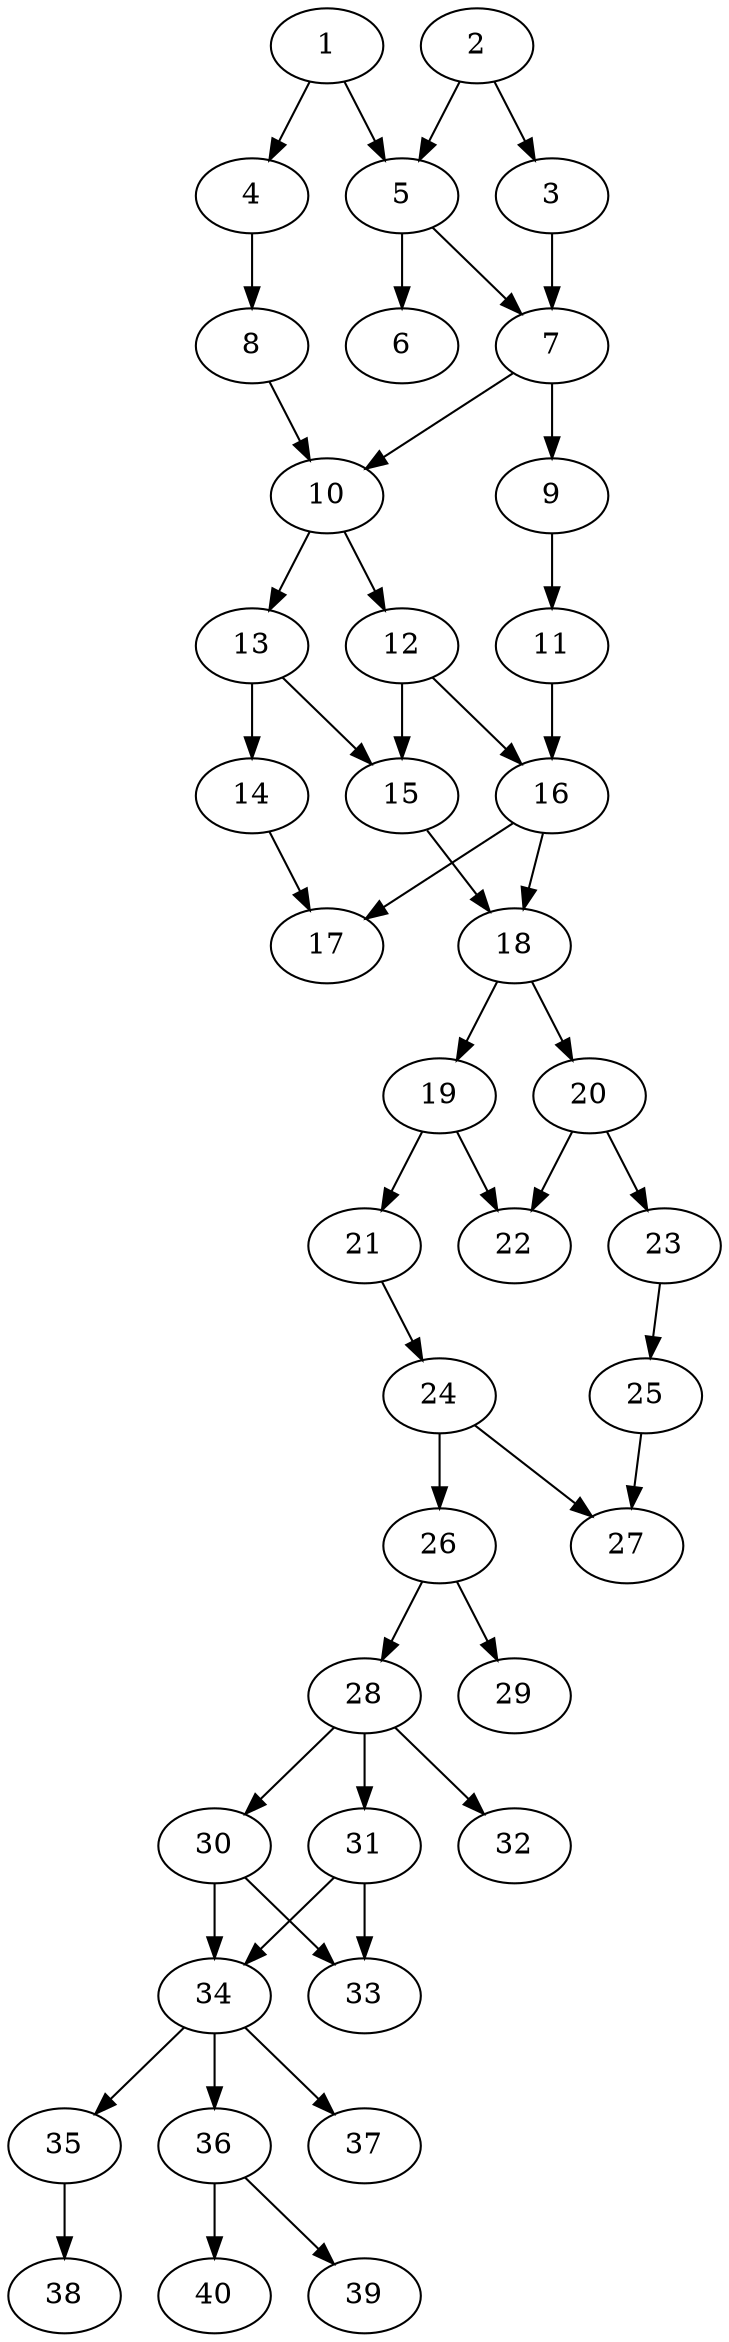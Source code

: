// DAG automatically generated by daggen at Thu Oct  3 14:06:48 2019
// ./daggen --dot -n 40 --ccr 0.3 --fat 0.3 --regular 0.9 --density 0.6 --mindata 5242880 --maxdata 52428800 
digraph G {
  1 [size="108137813", alpha="0.14", expect_size="32441344"] 
  1 -> 4 [size ="32441344"]
  1 -> 5 [size ="32441344"]
  2 [size="159057920", alpha="0.06", expect_size="47717376"] 
  2 -> 3 [size ="47717376"]
  2 -> 5 [size ="47717376"]
  3 [size="167133867", alpha="0.06", expect_size="50140160"] 
  3 -> 7 [size ="50140160"]
  4 [size="58593280", alpha="0.19", expect_size="17577984"] 
  4 -> 8 [size ="17577984"]
  5 [size="123835733", alpha="0.04", expect_size="37150720"] 
  5 -> 6 [size ="37150720"]
  5 -> 7 [size ="37150720"]
  6 [size="168355840", alpha="0.18", expect_size="50506752"] 
  7 [size="40082773", alpha="0.10", expect_size="12024832"] 
  7 -> 9 [size ="12024832"]
  7 -> 10 [size ="12024832"]
  8 [size="85490347", alpha="0.10", expect_size="25647104"] 
  8 -> 10 [size ="25647104"]
  9 [size="159965867", alpha="0.17", expect_size="47989760"] 
  9 -> 11 [size ="47989760"]
  10 [size="108625920", alpha="0.11", expect_size="32587776"] 
  10 -> 12 [size ="32587776"]
  10 -> 13 [size ="32587776"]
  11 [size="101567147", alpha="0.10", expect_size="30470144"] 
  11 -> 16 [size ="30470144"]
  12 [size="57760427", alpha="0.06", expect_size="17328128"] 
  12 -> 15 [size ="17328128"]
  12 -> 16 [size ="17328128"]
  13 [size="106130773", alpha="0.14", expect_size="31839232"] 
  13 -> 14 [size ="31839232"]
  13 -> 15 [size ="31839232"]
  14 [size="153040213", alpha="0.06", expect_size="45912064"] 
  14 -> 17 [size ="45912064"]
  15 [size="146479787", alpha="0.04", expect_size="43943936"] 
  15 -> 18 [size ="43943936"]
  16 [size="19759787", alpha="0.19", expect_size="5927936"] 
  16 -> 17 [size ="5927936"]
  16 -> 18 [size ="5927936"]
  17 [size="164741120", alpha="0.11", expect_size="49422336"] 
  18 [size="85442560", alpha="0.05", expect_size="25632768"] 
  18 -> 19 [size ="25632768"]
  18 -> 20 [size ="25632768"]
  19 [size="163041280", alpha="0.02", expect_size="48912384"] 
  19 -> 21 [size ="48912384"]
  19 -> 22 [size ="48912384"]
  20 [size="141175467", alpha="0.00", expect_size="42352640"] 
  20 -> 22 [size ="42352640"]
  20 -> 23 [size ="42352640"]
  21 [size="66471253", alpha="0.11", expect_size="19941376"] 
  21 -> 24 [size ="19941376"]
  22 [size="143540907", alpha="0.19", expect_size="43062272"] 
  23 [size="36672853", alpha="0.06", expect_size="11001856"] 
  23 -> 25 [size ="11001856"]
  24 [size="145240747", alpha="0.18", expect_size="43572224"] 
  24 -> 26 [size ="43572224"]
  24 -> 27 [size ="43572224"]
  25 [size="38597973", alpha="0.04", expect_size="11579392"] 
  25 -> 27 [size ="11579392"]
  26 [size="72004267", alpha="0.09", expect_size="21601280"] 
  26 -> 28 [size ="21601280"]
  26 -> 29 [size ="21601280"]
  27 [size="66536107", alpha="0.17", expect_size="19960832"] 
  28 [size="154327040", alpha="0.14", expect_size="46298112"] 
  28 -> 30 [size ="46298112"]
  28 -> 31 [size ="46298112"]
  28 -> 32 [size ="46298112"]
  29 [size="39342080", alpha="0.09", expect_size="11802624"] 
  30 [size="53975040", alpha="0.15", expect_size="16192512"] 
  30 -> 33 [size ="16192512"]
  30 -> 34 [size ="16192512"]
  31 [size="57511253", alpha="0.12", expect_size="17253376"] 
  31 -> 33 [size ="17253376"]
  31 -> 34 [size ="17253376"]
  32 [size="140615680", alpha="0.14", expect_size="42184704"] 
  33 [size="130297173", alpha="0.07", expect_size="39089152"] 
  34 [size="18933760", alpha="0.18", expect_size="5680128"] 
  34 -> 35 [size ="5680128"]
  34 -> 36 [size ="5680128"]
  34 -> 37 [size ="5680128"]
  35 [size="162211840", alpha="0.05", expect_size="48663552"] 
  35 -> 38 [size ="48663552"]
  36 [size="37348693", alpha="0.12", expect_size="11204608"] 
  36 -> 39 [size ="11204608"]
  36 -> 40 [size ="11204608"]
  37 [size="109800107", alpha="0.19", expect_size="32940032"] 
  38 [size="87596373", alpha="0.13", expect_size="26278912"] 
  39 [size="38761813", alpha="0.06", expect_size="11628544"] 
  40 [size="105779200", alpha="0.15", expect_size="31733760"] 
}
